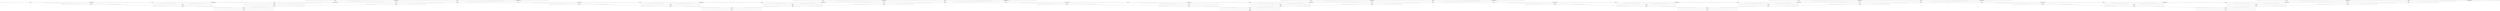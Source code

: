 /*
{
    "ALU" : ["FADD", "FMUL"],
    "MEMPORT" : ["input", "output"],
    "Constant" : ["const"],
    "Any2Pins" : "inPinA,inPinB"
}
*/

strict digraph "for.body" {
label="for.body";
Load_0 [data=array, label="{Load_0}", opcode=INPUT, width=32];
Load_1 [data=array, label="{Load_1}", opcode=INPUT, width=32];
Load_2 [data=array, label="{Load_2}", opcode=INPUT, width=32];
Load_3 [data=array, label="{Load_3}", opcode=INPUT, width=32];
Load_4 [data=array, label="{Load_4}", opcode=INPUT, width=32];
Load_5 [data=array, label="{Load_5}", opcode=INPUT, width=32];
Load_6 [data=array, label="{Load_6}", opcode=INPUT, width=32];
Load_7 [data=array, label="{Load_7}", opcode=INPUT, width=32];
Load_8 [data=array, label="{Load_8}", opcode=INPUT, width=32];
Load_9 [data=array, label="{Load_9}", opcode=INPUT, width=32];
Load_10 [data=array, label="{Load_10}", opcode=INPUT, width=32];
Load_11 [data=array, label="{Load_11}", opcode=INPUT, width=32];
Load_12 [data=array, label="{Load_12}", opcode=INPUT, width=32];
Load_13 [data=array, label="{Load_13}", opcode=INPUT, width=32];
Load_14 [data=array, label="{Load_14}", opcode=INPUT, width=32];
Load_15 [data=array, label="{Load_15}", opcode=INPUT, width=32];
Load_16 [data=array, label="{Load_16}", opcode=INPUT, width=32];
Load_17 [data=array, label="{Load_17}", opcode=INPUT, width=32];
Load_18 [data=array, label="{Load_18}", opcode=INPUT, width=32];
Load_19 [data=array, label="{Load_19}", opcode=INPUT, width=32];
Load_20 [data=array, label="{Load_20}", opcode=INPUT, width=32];
Load_21 [data=array, label="{Load_21}", opcode=INPUT, width=32];
Load_22 [data=array, label="{Load_22}", opcode=INPUT, width=32];
Load_23 [data=array, label="{Load_23}", opcode=INPUT, width=32];
Load_24 [data=array, label="{Load_24}", opcode=INPUT, width=32];
fmul_30 [label="{fmul_30}", opcode=FMUL, width=32];
fmul_31 [label="{fmul_31}", opcode=FMUL, width=32];
fmul_32 [label="{fmul_32}", opcode=FMUL, width=32];
fmul_33 [label="{fmul_33}", opcode=FMUL, width=32];
fmul_34 [label="{fmul_34}", opcode=FMUL, width=32];
fmul_35 [label="{fmul_35}", opcode=FMUL, width=32];
fmul_36 [label="{fmul_36}", opcode=FMUL, width=32];
fmul_37 [label="{fmul_37}", opcode=FMUL, width=32];
fmul_38 [label="{fmul_38}", opcode=FMUL, width=32];
fmul_39 [label="{fmul_39}", opcode=FMUL, width=32];
fmul_40 [label="{fmul_40}", opcode=FMUL, width=32];
fmul_41 [label="{fmul_41}", opcode=FMUL, width=32];
fmul_42 [label="{fmul_42}", opcode=FMUL, width=32];
fmul_43 [label="{fmul_43}", opcode=FMUL, width=32];
fmul_44 [label="{fmul_44}", opcode=FMUL, width=32];
fmul_45 [label="{fmul_45}", opcode=FMUL, width=32];
fmul_46 [label="{fmul_46}", opcode=FMUL, width=32];
fmul_47 [label="{fmul_47}", opcode=FMUL, width=32];
fmul_48 [label="{fmul_48}", opcode=FMUL, width=32];
fmul_49 [label="{fmul_49}", opcode=FMUL, width=32];
fmul_50 [label="{fmul_50}", opcode=FMUL, width=32];
fmul_51 [label="{fmul_51}", opcode=FMUL, width=32];
fmul_52 [label="{fmul_52}", opcode=FMUL, width=32];
fmul_53 [label="{fmul_53}", opcode=FMUL, width=32];
fmul_54 [label="{fmul_54}", opcode=FMUL, width=32];
fadd_58 [label="{fadd_58}", opcode=FADD, width=32];
fadd_62 [label="{fadd_62}", opcode=FADD, width=32];
fadd_66 [label="{fadd_66}", opcode=FADD, width=32];
fadd_70 [label="{fadd_70}", opcode=FADD, width=32];
fadd_74 [label="{fadd_74}", opcode=FADD, width=32];
Store_75 [data=arraySol, label="{Store_75}", opcode=OUTPUT, width=32];
Store_76 [data=arraySol, label="{Store_76}", opcode=OUTPUT, width=32];
Store_77 [data=arraySol, label="{Store_77}", opcode=OUTPUT, width=32];
Store_78 [data=arraySol, label="{Store_78}", opcode=OUTPUT, width=32];
Store_79 [data=arraySol, label="{Store_79}", opcode=OUTPUT, width=32];
fadd_57 [label="{fadd_57}", opcode=FADD, width=32];
fadd_56 [label="{fadd_56}", opcode=FADD, width=32];
fadd_55 [label="{fadd_55}", opcode=FADD, width=32];
fadd_61 [label="{fadd_61}", opcode=FADD, width=32];
fadd_60 [label="{fadd_60}", opcode=FADD, width=32];
fadd_59 [label="{fadd_59}", opcode=FADD, width=32];
fadd_65 [label="{fadd_65}", opcode=FADD, width=32];
fadd_64 [label="{fadd_64}", opcode=FADD, width=32];
fadd_63 [label="{fadd_63}", opcode=FADD, width=32];
fadd_69 [label="{fadd_69}", opcode=FADD, width=32];
fadd_68 [label="{fadd_68}", opcode=FADD, width=32];
fadd_67 [label="{fadd_67}", opcode=FADD, width=32];
fadd_73 [label="{fadd_73}", opcode=FADD, width=32];
fadd_72 [label="{fadd_72}", opcode=FADD, width=32];
fadd_71 [label="{fadd_71}", opcode=FADD, width=32];
Const_81 [constVal="1", float32="5.00", label="{Const_25|float32=5.00}", opcode=CONST, width=32];
Const_82 [constVal="1", float32="5.00", label="{Const_25|float32=5.00}", opcode=CONST, width=32];
Const_83 [constVal="1", float32="5.00", label="{Const_25|float32=5.00}", opcode=CONST, width=32];
Const_84 [constVal="1", float32="5.00", label="{Const_25|float32=5.00}", opcode=CONST, width=32];
Const_85 [constVal="1", float32="5.00", label="{Const_25|float32=5.00}", opcode=CONST, width=32];
Const_86 [constVal="1", float32="11.00", label="{Const_26|float32=11.00}", opcode=CONST, width=32];
Const_87 [constVal="1", float32="11.00", label="{Const_26|float32=11.00}", opcode=CONST, width=32];
Const_88 [constVal="1", float32="11.00", label="{Const_26|float32=11.00}", opcode=CONST, width=32];
Const_89 [constVal="1", float32="11.00", label="{Const_26|float32=11.00}", opcode=CONST, width=32];
Const_90 [constVal="1", float32="11.00", label="{Const_26|float32=11.00}", opcode=CONST, width=32];
Const_91 [constVal="1", float32="3.00", label="{Const_27|float32=3.00}", opcode=CONST, width=32];
Const_92 [constVal="1", float32="3.00", label="{Const_27|float32=3.00}", opcode=CONST, width=32];
Const_93 [constVal="1", float32="3.00", label="{Const_27|float32=3.00}", opcode=CONST, width=32];
Const_94 [constVal="1", float32="3.00", label="{Const_27|float32=3.00}", opcode=CONST, width=32];
Const_95 [constVal="1", float32="3.00", label="{Const_27|float32=3.00}", opcode=CONST, width=32];
Const_96 [constVal="1", float32="7.00", label="{Const_28|float32=7.00}", opcode=CONST, width=32];
Const_97 [constVal="1", float32="7.00", label="{Const_28|float32=7.00}", opcode=CONST, width=32];
Const_98 [constVal="1", float32="7.00", label="{Const_28|float32=7.00}", opcode=CONST, width=32];
Const_99 [constVal="1", float32="7.00", label="{Const_28|float32=7.00}", opcode=CONST, width=32];
Const_100 [constVal="1", float32="7.00", label="{Const_28|float32=7.00}", opcode=CONST, width=32];
Const_101 [constVal="1", float32="9.00", label="{Const_29|float32=9.00}", opcode=CONST, width=32];
Const_102 [constVal="1", float32="9.00", label="{Const_29|float32=9.00}", opcode=CONST, width=32];
Const_103 [constVal="1", float32="9.00", label="{Const_29|float32=9.00}", opcode=CONST, width=32];
Const_104 [constVal="1", float32="9.00", label="{Const_29|float32=9.00}", opcode=CONST, width=32];
Const_105 [constVal="1", float32="9.00", label="{Const_29|float32=9.00}", opcode=CONST, width=32];
Load_0 -> fmul_30  [driver=outPinA, load=Any2Pins];
Load_1 -> fmul_31  [driver=outPinA, load=Any2Pins];
Load_2 -> fmul_32  [driver=outPinA, load=Any2Pins];
Load_3 -> fmul_33  [driver=outPinA, load=Any2Pins];
Load_4 -> fmul_34  [driver=outPinA, load=Any2Pins];
Load_5 -> fmul_35  [driver=outPinA, load=Any2Pins];
Load_6 -> fmul_36  [driver=outPinA, load=Any2Pins];
Load_7 -> fmul_37  [driver=outPinA, load=Any2Pins];
Load_8 -> fmul_38  [driver=outPinA, load=Any2Pins];
Load_9 -> fmul_39  [driver=outPinA, load=Any2Pins];
Load_10 -> fmul_40  [driver=outPinA, load=Any2Pins];
Load_11 -> fmul_41  [driver=outPinA, load=Any2Pins];
Load_12 -> fmul_42  [driver=outPinA, load=Any2Pins];
Load_13 -> fmul_43  [driver=outPinA, load=Any2Pins];
Load_14 -> fmul_44  [driver=outPinA, load=Any2Pins];
Load_15 -> fmul_45  [driver=outPinA, load=Any2Pins];
Load_16 -> fmul_46  [driver=outPinA, load=Any2Pins];
Load_17 -> fmul_47  [driver=outPinA, load=Any2Pins];
Load_18 -> fmul_48  [driver=outPinA, load=Any2Pins];
Load_19 -> fmul_49  [driver=outPinA, load=Any2Pins];
Load_20 -> fmul_50  [driver=outPinA, load=Any2Pins];
Load_21 -> fmul_51  [driver=outPinA, load=Any2Pins];
Load_22 -> fmul_52  [driver=outPinA, load=Any2Pins];
Load_23 -> fmul_53  [driver=outPinA, load=Any2Pins];
Load_24 -> fmul_54  [driver=outPinA, load=Any2Pins];
fmul_30 -> fadd_56  [driver=outPinA, load=Any2Pins];
fmul_31 -> fadd_56  [driver=outPinA, load=Any2Pins];
fmul_32 -> fadd_57  [driver=outPinA, load=Any2Pins];
fmul_33 -> fadd_55  [driver=outPinA, load=Any2Pins];
fmul_34 -> fadd_57  [driver=outPinA, load=Any2Pins];
fmul_35 -> fadd_60  [driver=outPinA, load=Any2Pins];
fmul_36 -> fadd_60  [driver=outPinA, load=Any2Pins];
fmul_37 -> fadd_61  [driver=outPinA, load=Any2Pins];
fmul_38 -> fadd_59  [driver=outPinA, load=Any2Pins];
fmul_39 -> fadd_61  [driver=outPinA, load=Any2Pins];
fmul_40 -> fadd_64  [driver=outPinA, load=Any2Pins];
fmul_41 -> fadd_64  [driver=outPinA, load=Any2Pins];
fmul_42 -> fadd_65  [driver=outPinA, load=Any2Pins];
fmul_43 -> fadd_63  [driver=outPinA, load=Any2Pins];
fmul_44 -> fadd_65  [driver=outPinA, load=Any2Pins];
fmul_45 -> fadd_68  [driver=outPinA, load=Any2Pins];
fmul_46 -> fadd_68  [driver=outPinA, load=Any2Pins];
fmul_47 -> fadd_69  [driver=outPinA, load=Any2Pins];
fmul_48 -> fadd_67  [driver=outPinA, load=Any2Pins];
fmul_49 -> fadd_69  [driver=outPinA, load=Any2Pins];
fmul_50 -> fadd_72  [driver=outPinA, load=Any2Pins];
fmul_51 -> fadd_72  [driver=outPinA, load=Any2Pins];
fmul_52 -> fadd_73  [driver=outPinA, load=Any2Pins];
fmul_53 -> fadd_71  [driver=outPinA, load=Any2Pins];
fmul_54 -> fadd_73  [driver=outPinA, load=Any2Pins];
fadd_58 -> Store_75  [driver=outPinA, load=Any2Pins];
fadd_62 -> Store_76  [driver=outPinA, load=Any2Pins];
fadd_66 -> Store_77  [driver=outPinA, load=Any2Pins];
fadd_70 -> Store_78  [driver=outPinA, load=Any2Pins];
fadd_74 -> Store_79  [driver=outPinA, load=Any2Pins];
fadd_57 -> fadd_55  [driver=outPinA, load=Any2Pins];
fadd_56 -> fadd_58  [driver=outPinA, load=Any2Pins];
fadd_55 -> fadd_58  [driver=outPinA, load=Any2Pins];
fadd_61 -> fadd_59  [driver=outPinA, load=Any2Pins];
fadd_60 -> fadd_62  [driver=outPinA, load=Any2Pins];
fadd_59 -> fadd_62  [driver=outPinA, load=Any2Pins];
fadd_65 -> fadd_63  [driver=outPinA, load=Any2Pins];
fadd_64 -> fadd_66  [driver=outPinA, load=Any2Pins];
fadd_63 -> fadd_66  [driver=outPinA, load=Any2Pins];
fadd_69 -> fadd_67  [driver=outPinA, load=Any2Pins];
fadd_68 -> fadd_70  [driver=outPinA, load=Any2Pins];
fadd_67 -> fadd_70  [driver=outPinA, load=Any2Pins];
fadd_73 -> fadd_71  [driver=outPinA, load=Any2Pins];
fadd_72 -> fadd_74  [driver=outPinA, load=Any2Pins];
fadd_71 -> fadd_74  [driver=outPinA, load=Any2Pins];
Const_81 -> fmul_36  [driver=outPinA, load=Any2Pins];
Const_82 -> fmul_31  [driver=outPinA, load=Any2Pins];
Const_83 -> fmul_41  [driver=outPinA, load=Any2Pins];
Const_84 -> fmul_51  [driver=outPinA, load=Any2Pins];
Const_85 -> fmul_46  [driver=outPinA, load=Any2Pins];
Const_86 -> fmul_34  [driver=outPinA, load=Any2Pins];
Const_87 -> fmul_54  [driver=outPinA, load=Any2Pins];
Const_88 -> fmul_49  [driver=outPinA, load=Any2Pins];
Const_89 -> fmul_39  [driver=outPinA, load=Any2Pins];
Const_90 -> fmul_44  [driver=outPinA, load=Any2Pins];
Const_91 -> fmul_45  [driver=outPinA, load=Any2Pins];
Const_92 -> fmul_35  [driver=outPinA, load=Any2Pins];
Const_93 -> fmul_40  [driver=outPinA, load=Any2Pins];
Const_94 -> fmul_30  [driver=outPinA, load=Any2Pins];
Const_95 -> fmul_50  [driver=outPinA, load=Any2Pins];
Const_96 -> fmul_52  [driver=outPinA, load=Any2Pins];
Const_97 -> fmul_47  [driver=outPinA, load=Any2Pins];
Const_98 -> fmul_37  [driver=outPinA, load=Any2Pins];
Const_99 -> fmul_42  [driver=outPinA, load=Any2Pins];
Const_100 -> fmul_32  [driver=outPinA, load=Any2Pins];
Const_101 -> fmul_38  [driver=outPinA, load=Any2Pins];
Const_102 -> fmul_43  [driver=outPinA, load=Any2Pins];
Const_103 -> fmul_33  [driver=outPinA, load=Any2Pins];
Const_104 -> fmul_53  [driver=outPinA, load=Any2Pins];
Const_105 -> fmul_48  [driver=outPinA, load=Any2Pins];
}

